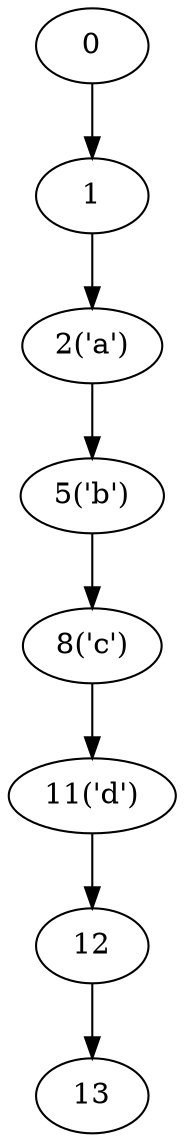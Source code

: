 digraph g {
	0 ;
	1 ;
	2 [label="2('a')"];
	5 [label="5('b')"];
	8 [label="8('c')"];
	11 [label="11('d')"];
	12 ;
	13 ;
	0->1;
	1->2;
	2->5;
	5->8;
	8->11;
	11->12;
	12->13;
}

